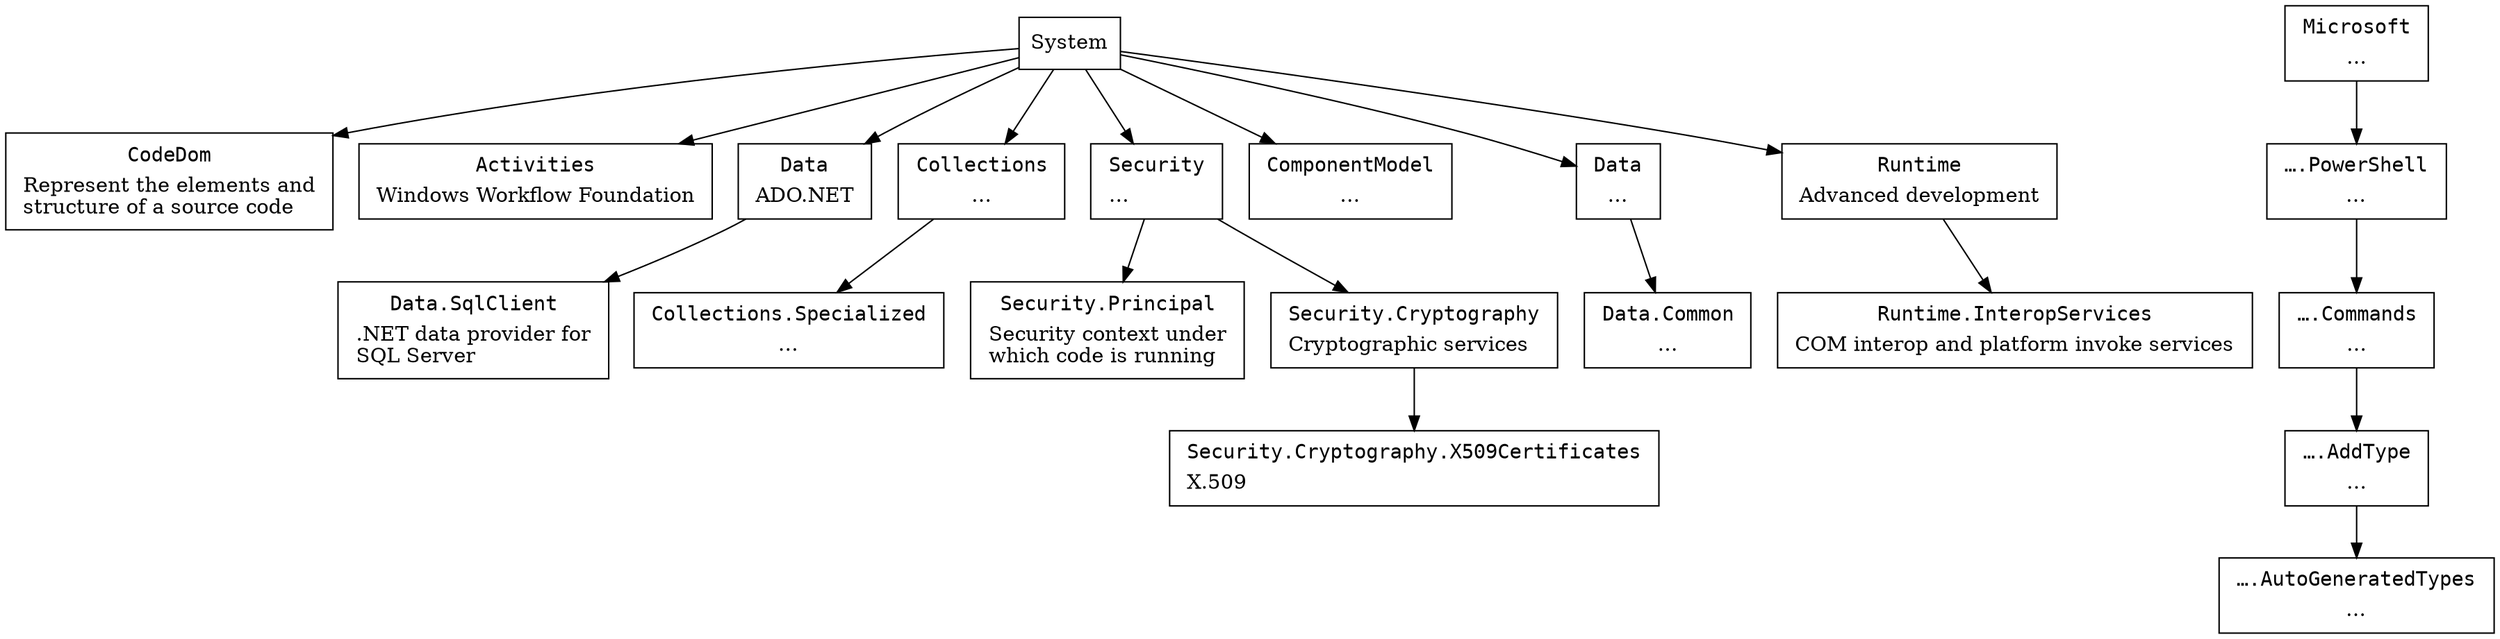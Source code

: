 digraph hierarchy {

   node [ shape=box ]

   System [ label = "System" ];
   Microsoft        [ label=< <table border="0"><tr><td align="text"><font face="Courier">Microsoft</font></td></tr><tr><td>…<br align="left"/></td></tr></table> > ];

   CodeDom        [ label=< <table border="0"><tr><td align="text"><font face="Courier">CodeDom</font></td></tr><tr><td>Represent the elements and<br align="left"/>structure of a source code<br align="left"/></td></tr></table> > ];
   Activities     [ label=< <table border="0"><tr><td align="text"><font face="Courier">Activities</font></td></tr><tr><td>Windows Workflow Foundation<br align="left"/></td></tr></table> > ];
   Data           [ label=< <table border="0"><tr><td align="text"><font face="Courier">Data</font></td></tr><tr><td>ADO.NET</td></tr></table> > ];
   Collections    [ label=< <table border="0"><tr><td align="text"><font face="Courier">Collections</font></td></tr><tr><td>…</td></tr></table> > ];
   Collections_Specialized    [ label=< <table border="0"><tr><td align="text"><font face="Courier">Collections.Specialized</font></td></tr><tr><td>…</td></tr></table> > ];
   Data_SqlClient [ label=< <table border="0"><tr><td align="text"><font face="Courier">Data.SqlClient</font></td></tr><tr><td align="text">.NET data provider for<br align="left"/>SQL Server<br align="left"/></td></tr></table> > ];
   Security       [ label=< <table border="0"><tr><td align="text"><font face="Courier">Security</font></td></tr><tr><td align="text">…<br align="left"/></td></tr></table> > ];
   Security_Principal  [ label=< <table border="0"><tr><td align="text"><font face="Courier">Security.Principal</font></td></tr><tr><td align="text">Security context under<br align="left"/>which code is running<br align="left"/></td></tr></table> > ];
   Security_Cryptography  [ label=< <table border="0"><tr><td align="text"><font face="Courier">Security.Cryptography</font></td></tr><tr><td align="text">Cryptographic services<br align="left"/></td></tr></table> > ];
   Security_Cryptography_X509Certificates  [ label=< <table border="0"><tr><td align="text"><font face="Courier">Security.Cryptography.X509Certificates</font></td></tr><tr><td align="text">X.509<br align="left"/></td></tr></table> > ];
   System_ComponentModel [ label=< <table border="0"><tr><td align="text"><font face="Courier">ComponentModel</font></td></tr><tr><td>…</td></tr></table> > ];

   System_Data [ label=< <table border="0"><tr><td align="text"><font face="Courier">Data</font></td></tr><tr><td>…</td></tr></table> > ];
   System_Data_Common [ label=< <table border="0"><tr><td align="text"><font face="Courier">Data.Common</font></td></tr><tr><td>…</td></tr></table> > ];
   

   Runtime [ label=< <table border="0">
                             <tr><td align="text"><font face="Courier">Runtime</font></td></tr>
                             <tr><td>Advanced development</td></tr></table> > ];

   Runtime_Interop [ label=< <table border="0">
                             <tr><td align="text"><font face="Courier">Runtime.InteropServices</font></td></tr>
                             <tr><td>COM interop and platform invoke services</td></tr></table> > ];


   Microsoft_PowerShell [ label=< <table border="0">
                             <tr><td align="text"><font face="Courier">….PowerShell</font></td></tr>
                             <tr><td>…</td></tr></table> > ];

   Microsoft_PowerShell_Commands [ label=< <table border="0">
                             <tr><td align="text"><font face="Courier">….Commands</font></td></tr>
                             <tr><td>…</td></tr></table> > ];

   Microsoft_PowerShell_Commands_AddType [ label=< <table border="0">
                             <tr><td align="text"><font face="Courier">….AddType</font></td></tr>
                             <tr><td>…</td></tr></table> > ];

   Microsoft_PowerShell_Commands_AddType_AutoGeneratedTypes [ label=< <table border="0">
                             <tr><td align="text"><font face="Courier">….AutoGeneratedTypes</font></td></tr>
                             <tr><td>…</td></tr></table> > ];

   System -> CodeDom;
   System -> System_Data;
   System_Data -> System_Data_Common;
   System -> Activities;
   System -> Data;
   System -> Collections;
   System -> Security;
   System -> System_ComponentModel;
   System -> Runtime;
   Runtime -> Runtime_Interop;
   Security -> Security_Principal;
   Security -> Security_Cryptography;
   Security_Cryptography->Security_Cryptography_X509Certificates;


   Data -> Data_SqlClient;

   Collections -> Collections_Specialized;

   Microsoft -> Microsoft_PowerShell;
   Microsoft_PowerShell-> Microsoft_PowerShell_Commands;
   Microsoft_PowerShell_Commands -> Microsoft_PowerShell_Commands_AddType;
   Microsoft_PowerShell_Commands_AddType -> Microsoft_PowerShell_Commands_AddType_AutoGeneratedTypes

}
